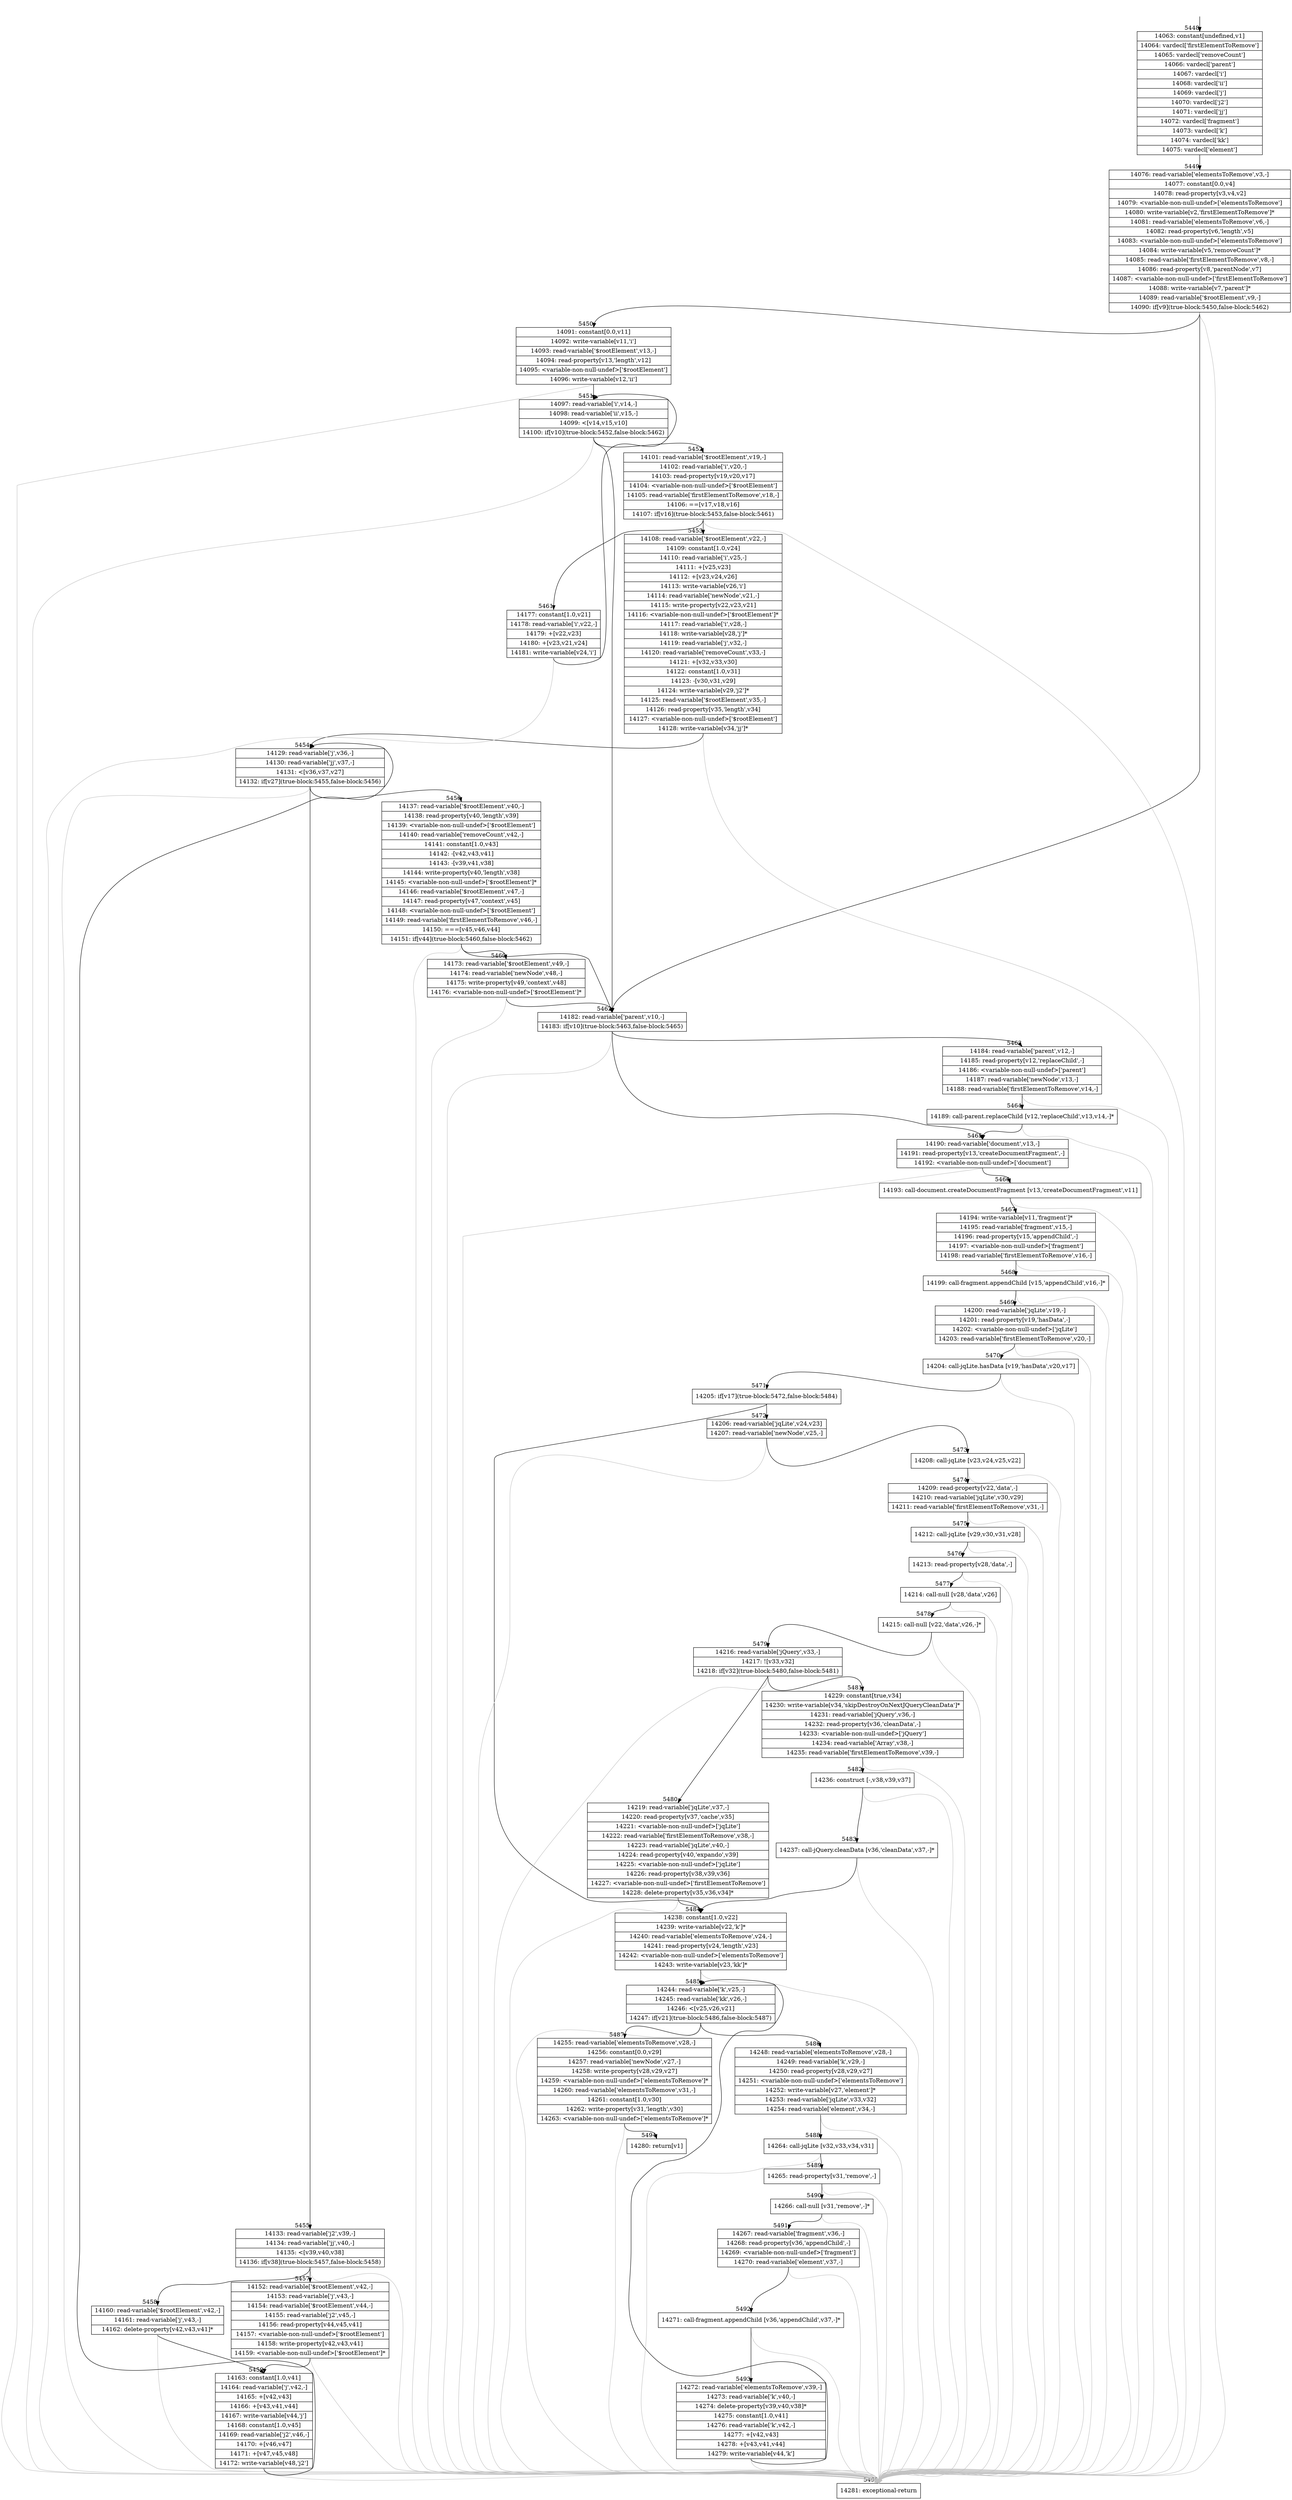 digraph {
rankdir="TD"
BB_entry403[shape=none,label=""];
BB_entry403 -> BB5448 [tailport=s, headport=n, headlabel="    5448"]
BB5448 [shape=record label="{14063: constant[undefined,v1]|14064: vardecl['firstElementToRemove']|14065: vardecl['removeCount']|14066: vardecl['parent']|14067: vardecl['i']|14068: vardecl['ii']|14069: vardecl['j']|14070: vardecl['j2']|14071: vardecl['jj']|14072: vardecl['fragment']|14073: vardecl['k']|14074: vardecl['kk']|14075: vardecl['element']}" ] 
BB5448 -> BB5449 [tailport=s, headport=n, headlabel="      5449"]
BB5449 [shape=record label="{14076: read-variable['elementsToRemove',v3,-]|14077: constant[0.0,v4]|14078: read-property[v3,v4,v2]|14079: \<variable-non-null-undef\>['elementsToRemove']|14080: write-variable[v2,'firstElementToRemove']*|14081: read-variable['elementsToRemove',v6,-]|14082: read-property[v6,'length',v5]|14083: \<variable-non-null-undef\>['elementsToRemove']|14084: write-variable[v5,'removeCount']*|14085: read-variable['firstElementToRemove',v8,-]|14086: read-property[v8,'parentNode',v7]|14087: \<variable-non-null-undef\>['firstElementToRemove']|14088: write-variable[v7,'parent']*|14089: read-variable['$rootElement',v9,-]|14090: if[v9](true-block:5450,false-block:5462)}" ] 
BB5449 -> BB5450 [tailport=s, headport=n, headlabel="      5450"]
BB5449 -> BB5462 [tailport=s, headport=n, headlabel="      5462"]
BB5449 -> BB5495 [tailport=s, headport=n, color=gray, headlabel="      5495"]
BB5450 [shape=record label="{14091: constant[0.0,v11]|14092: write-variable[v11,'i']|14093: read-variable['$rootElement',v13,-]|14094: read-property[v13,'length',v12]|14095: \<variable-non-null-undef\>['$rootElement']|14096: write-variable[v12,'ii']}" ] 
BB5450 -> BB5451 [tailport=s, headport=n, headlabel="      5451"]
BB5450 -> BB5495 [tailport=s, headport=n, color=gray]
BB5451 [shape=record label="{14097: read-variable['i',v14,-]|14098: read-variable['ii',v15,-]|14099: \<[v14,v15,v10]|14100: if[v10](true-block:5452,false-block:5462)}" ] 
BB5451 -> BB5452 [tailport=s, headport=n, headlabel="      5452"]
BB5451 -> BB5462 [tailport=s, headport=n]
BB5451 -> BB5495 [tailport=s, headport=n, color=gray]
BB5452 [shape=record label="{14101: read-variable['$rootElement',v19,-]|14102: read-variable['i',v20,-]|14103: read-property[v19,v20,v17]|14104: \<variable-non-null-undef\>['$rootElement']|14105: read-variable['firstElementToRemove',v18,-]|14106: ==[v17,v18,v16]|14107: if[v16](true-block:5453,false-block:5461)}" ] 
BB5452 -> BB5453 [tailport=s, headport=n, headlabel="      5453"]
BB5452 -> BB5461 [tailport=s, headport=n, headlabel="      5461"]
BB5452 -> BB5495 [tailport=s, headport=n, color=gray]
BB5453 [shape=record label="{14108: read-variable['$rootElement',v22,-]|14109: constant[1.0,v24]|14110: read-variable['i',v25,-]|14111: +[v25,v23]|14112: +[v23,v24,v26]|14113: write-variable[v26,'i']|14114: read-variable['newNode',v21,-]|14115: write-property[v22,v23,v21]|14116: \<variable-non-null-undef\>['$rootElement']*|14117: read-variable['i',v28,-]|14118: write-variable[v28,'j']*|14119: read-variable['j',v32,-]|14120: read-variable['removeCount',v33,-]|14121: +[v32,v33,v30]|14122: constant[1.0,v31]|14123: -[v30,v31,v29]|14124: write-variable[v29,'j2']*|14125: read-variable['$rootElement',v35,-]|14126: read-property[v35,'length',v34]|14127: \<variable-non-null-undef\>['$rootElement']|14128: write-variable[v34,'jj']*}" ] 
BB5453 -> BB5454 [tailport=s, headport=n, headlabel="      5454"]
BB5453 -> BB5495 [tailport=s, headport=n, color=gray]
BB5454 [shape=record label="{14129: read-variable['j',v36,-]|14130: read-variable['jj',v37,-]|14131: \<[v36,v37,v27]|14132: if[v27](true-block:5455,false-block:5456)}" ] 
BB5454 -> BB5455 [tailport=s, headport=n, headlabel="      5455"]
BB5454 -> BB5456 [tailport=s, headport=n, headlabel="      5456"]
BB5454 -> BB5495 [tailport=s, headport=n, color=gray]
BB5455 [shape=record label="{14133: read-variable['j2',v39,-]|14134: read-variable['jj',v40,-]|14135: \<[v39,v40,v38]|14136: if[v38](true-block:5457,false-block:5458)}" ] 
BB5455 -> BB5457 [tailport=s, headport=n, headlabel="      5457"]
BB5455 -> BB5458 [tailport=s, headport=n, headlabel="      5458"]
BB5455 -> BB5495 [tailport=s, headport=n, color=gray]
BB5456 [shape=record label="{14137: read-variable['$rootElement',v40,-]|14138: read-property[v40,'length',v39]|14139: \<variable-non-null-undef\>['$rootElement']|14140: read-variable['removeCount',v42,-]|14141: constant[1.0,v43]|14142: -[v42,v43,v41]|14143: -[v39,v41,v38]|14144: write-property[v40,'length',v38]|14145: \<variable-non-null-undef\>['$rootElement']*|14146: read-variable['$rootElement',v47,-]|14147: read-property[v47,'context',v45]|14148: \<variable-non-null-undef\>['$rootElement']|14149: read-variable['firstElementToRemove',v46,-]|14150: ===[v45,v46,v44]|14151: if[v44](true-block:5460,false-block:5462)}" ] 
BB5456 -> BB5460 [tailport=s, headport=n, headlabel="      5460"]
BB5456 -> BB5462 [tailport=s, headport=n]
BB5456 -> BB5495 [tailport=s, headport=n, color=gray]
BB5457 [shape=record label="{14152: read-variable['$rootElement',v42,-]|14153: read-variable['j',v43,-]|14154: read-variable['$rootElement',v44,-]|14155: read-variable['j2',v45,-]|14156: read-property[v44,v45,v41]|14157: \<variable-non-null-undef\>['$rootElement']|14158: write-property[v42,v43,v41]|14159: \<variable-non-null-undef\>['$rootElement']*}" ] 
BB5457 -> BB5459 [tailport=s, headport=n, headlabel="      5459"]
BB5457 -> BB5495 [tailport=s, headport=n, color=gray]
BB5458 [shape=record label="{14160: read-variable['$rootElement',v42,-]|14161: read-variable['j',v43,-]|14162: delete-property[v42,v43,v41]*}" ] 
BB5458 -> BB5459 [tailport=s, headport=n]
BB5458 -> BB5495 [tailport=s, headport=n, color=gray]
BB5459 [shape=record label="{14163: constant[1.0,v41]|14164: read-variable['j',v42,-]|14165: +[v42,v43]|14166: +[v43,v41,v44]|14167: write-variable[v44,'j']|14168: constant[1.0,v45]|14169: read-variable['j2',v46,-]|14170: +[v46,v47]|14171: +[v47,v45,v48]|14172: write-variable[v48,'j2']}" ] 
BB5459 -> BB5454 [tailport=s, headport=n]
BB5459 -> BB5495 [tailport=s, headport=n, color=gray]
BB5460 [shape=record label="{14173: read-variable['$rootElement',v49,-]|14174: read-variable['newNode',v48,-]|14175: write-property[v49,'context',v48]|14176: \<variable-non-null-undef\>['$rootElement']*}" ] 
BB5460 -> BB5462 [tailport=s, headport=n]
BB5460 -> BB5495 [tailport=s, headport=n, color=gray]
BB5461 [shape=record label="{14177: constant[1.0,v21]|14178: read-variable['i',v22,-]|14179: +[v22,v23]|14180: +[v23,v21,v24]|14181: write-variable[v24,'i']}" ] 
BB5461 -> BB5451 [tailport=s, headport=n]
BB5461 -> BB5495 [tailport=s, headport=n, color=gray]
BB5462 [shape=record label="{14182: read-variable['parent',v10,-]|14183: if[v10](true-block:5463,false-block:5465)}" ] 
BB5462 -> BB5463 [tailport=s, headport=n, headlabel="      5463"]
BB5462 -> BB5465 [tailport=s, headport=n, headlabel="      5465"]
BB5462 -> BB5495 [tailport=s, headport=n, color=gray]
BB5463 [shape=record label="{14184: read-variable['parent',v12,-]|14185: read-property[v12,'replaceChild',-]|14186: \<variable-non-null-undef\>['parent']|14187: read-variable['newNode',v13,-]|14188: read-variable['firstElementToRemove',v14,-]}" ] 
BB5463 -> BB5464 [tailport=s, headport=n, headlabel="      5464"]
BB5463 -> BB5495 [tailport=s, headport=n, color=gray]
BB5464 [shape=record label="{14189: call-parent.replaceChild [v12,'replaceChild',v13,v14,-]*}" ] 
BB5464 -> BB5465 [tailport=s, headport=n]
BB5464 -> BB5495 [tailport=s, headport=n, color=gray]
BB5465 [shape=record label="{14190: read-variable['document',v13,-]|14191: read-property[v13,'createDocumentFragment',-]|14192: \<variable-non-null-undef\>['document']}" ] 
BB5465 -> BB5466 [tailport=s, headport=n, headlabel="      5466"]
BB5465 -> BB5495 [tailport=s, headport=n, color=gray]
BB5466 [shape=record label="{14193: call-document.createDocumentFragment [v13,'createDocumentFragment',v11]}" ] 
BB5466 -> BB5467 [tailport=s, headport=n, headlabel="      5467"]
BB5466 -> BB5495 [tailport=s, headport=n, color=gray]
BB5467 [shape=record label="{14194: write-variable[v11,'fragment']*|14195: read-variable['fragment',v15,-]|14196: read-property[v15,'appendChild',-]|14197: \<variable-non-null-undef\>['fragment']|14198: read-variable['firstElementToRemove',v16,-]}" ] 
BB5467 -> BB5468 [tailport=s, headport=n, headlabel="      5468"]
BB5467 -> BB5495 [tailport=s, headport=n, color=gray]
BB5468 [shape=record label="{14199: call-fragment.appendChild [v15,'appendChild',v16,-]*}" ] 
BB5468 -> BB5469 [tailport=s, headport=n, headlabel="      5469"]
BB5468 -> BB5495 [tailport=s, headport=n, color=gray]
BB5469 [shape=record label="{14200: read-variable['jqLite',v19,-]|14201: read-property[v19,'hasData',-]|14202: \<variable-non-null-undef\>['jqLite']|14203: read-variable['firstElementToRemove',v20,-]}" ] 
BB5469 -> BB5470 [tailport=s, headport=n, headlabel="      5470"]
BB5469 -> BB5495 [tailport=s, headport=n, color=gray]
BB5470 [shape=record label="{14204: call-jqLite.hasData [v19,'hasData',v20,v17]}" ] 
BB5470 -> BB5471 [tailport=s, headport=n, headlabel="      5471"]
BB5470 -> BB5495 [tailport=s, headport=n, color=gray]
BB5471 [shape=record label="{14205: if[v17](true-block:5472,false-block:5484)}" ] 
BB5471 -> BB5472 [tailport=s, headport=n, headlabel="      5472"]
BB5471 -> BB5484 [tailport=s, headport=n, headlabel="      5484"]
BB5472 [shape=record label="{14206: read-variable['jqLite',v24,v23]|14207: read-variable['newNode',v25,-]}" ] 
BB5472 -> BB5473 [tailport=s, headport=n, headlabel="      5473"]
BB5472 -> BB5495 [tailport=s, headport=n, color=gray]
BB5473 [shape=record label="{14208: call-jqLite [v23,v24,v25,v22]}" ] 
BB5473 -> BB5474 [tailport=s, headport=n, headlabel="      5474"]
BB5473 -> BB5495 [tailport=s, headport=n, color=gray]
BB5474 [shape=record label="{14209: read-property[v22,'data',-]|14210: read-variable['jqLite',v30,v29]|14211: read-variable['firstElementToRemove',v31,-]}" ] 
BB5474 -> BB5475 [tailport=s, headport=n, headlabel="      5475"]
BB5474 -> BB5495 [tailport=s, headport=n, color=gray]
BB5475 [shape=record label="{14212: call-jqLite [v29,v30,v31,v28]}" ] 
BB5475 -> BB5476 [tailport=s, headport=n, headlabel="      5476"]
BB5475 -> BB5495 [tailport=s, headport=n, color=gray]
BB5476 [shape=record label="{14213: read-property[v28,'data',-]}" ] 
BB5476 -> BB5477 [tailport=s, headport=n, headlabel="      5477"]
BB5476 -> BB5495 [tailport=s, headport=n, color=gray]
BB5477 [shape=record label="{14214: call-null [v28,'data',v26]}" ] 
BB5477 -> BB5478 [tailport=s, headport=n, headlabel="      5478"]
BB5477 -> BB5495 [tailport=s, headport=n, color=gray]
BB5478 [shape=record label="{14215: call-null [v22,'data',v26,-]*}" ] 
BB5478 -> BB5479 [tailport=s, headport=n, headlabel="      5479"]
BB5478 -> BB5495 [tailport=s, headport=n, color=gray]
BB5479 [shape=record label="{14216: read-variable['jQuery',v33,-]|14217: ![v33,v32]|14218: if[v32](true-block:5480,false-block:5481)}" ] 
BB5479 -> BB5480 [tailport=s, headport=n, headlabel="      5480"]
BB5479 -> BB5481 [tailport=s, headport=n, headlabel="      5481"]
BB5479 -> BB5495 [tailport=s, headport=n, color=gray]
BB5480 [shape=record label="{14219: read-variable['jqLite',v37,-]|14220: read-property[v37,'cache',v35]|14221: \<variable-non-null-undef\>['jqLite']|14222: read-variable['firstElementToRemove',v38,-]|14223: read-variable['jqLite',v40,-]|14224: read-property[v40,'expando',v39]|14225: \<variable-non-null-undef\>['jqLite']|14226: read-property[v38,v39,v36]|14227: \<variable-non-null-undef\>['firstElementToRemove']|14228: delete-property[v35,v36,v34]*}" ] 
BB5480 -> BB5484 [tailport=s, headport=n]
BB5480 -> BB5495 [tailport=s, headport=n, color=gray]
BB5481 [shape=record label="{14229: constant[true,v34]|14230: write-variable[v34,'skipDestroyOnNextJQueryCleanData']*|14231: read-variable['jQuery',v36,-]|14232: read-property[v36,'cleanData',-]|14233: \<variable-non-null-undef\>['jQuery']|14234: read-variable['Array',v38,-]|14235: read-variable['firstElementToRemove',v39,-]}" ] 
BB5481 -> BB5482 [tailport=s, headport=n, headlabel="      5482"]
BB5481 -> BB5495 [tailport=s, headport=n, color=gray]
BB5482 [shape=record label="{14236: construct [-,v38,v39,v37]}" ] 
BB5482 -> BB5483 [tailport=s, headport=n, headlabel="      5483"]
BB5482 -> BB5495 [tailport=s, headport=n, color=gray]
BB5483 [shape=record label="{14237: call-jQuery.cleanData [v36,'cleanData',v37,-]*}" ] 
BB5483 -> BB5484 [tailport=s, headport=n]
BB5483 -> BB5495 [tailport=s, headport=n, color=gray]
BB5484 [shape=record label="{14238: constant[1.0,v22]|14239: write-variable[v22,'k']*|14240: read-variable['elementsToRemove',v24,-]|14241: read-property[v24,'length',v23]|14242: \<variable-non-null-undef\>['elementsToRemove']|14243: write-variable[v23,'kk']*}" ] 
BB5484 -> BB5485 [tailport=s, headport=n, headlabel="      5485"]
BB5484 -> BB5495 [tailport=s, headport=n, color=gray]
BB5485 [shape=record label="{14244: read-variable['k',v25,-]|14245: read-variable['kk',v26,-]|14246: \<[v25,v26,v21]|14247: if[v21](true-block:5486,false-block:5487)}" ] 
BB5485 -> BB5486 [tailport=s, headport=n, headlabel="      5486"]
BB5485 -> BB5487 [tailport=s, headport=n, headlabel="      5487"]
BB5485 -> BB5495 [tailport=s, headport=n, color=gray]
BB5486 [shape=record label="{14248: read-variable['elementsToRemove',v28,-]|14249: read-variable['k',v29,-]|14250: read-property[v28,v29,v27]|14251: \<variable-non-null-undef\>['elementsToRemove']|14252: write-variable[v27,'element']*|14253: read-variable['jqLite',v33,v32]|14254: read-variable['element',v34,-]}" ] 
BB5486 -> BB5488 [tailport=s, headport=n, headlabel="      5488"]
BB5486 -> BB5495 [tailport=s, headport=n, color=gray]
BB5487 [shape=record label="{14255: read-variable['elementsToRemove',v28,-]|14256: constant[0.0,v29]|14257: read-variable['newNode',v27,-]|14258: write-property[v28,v29,v27]|14259: \<variable-non-null-undef\>['elementsToRemove']*|14260: read-variable['elementsToRemove',v31,-]|14261: constant[1.0,v30]|14262: write-property[v31,'length',v30]|14263: \<variable-non-null-undef\>['elementsToRemove']*}" ] 
BB5487 -> BB5494 [tailport=s, headport=n, headlabel="      5494"]
BB5487 -> BB5495 [tailport=s, headport=n, color=gray]
BB5488 [shape=record label="{14264: call-jqLite [v32,v33,v34,v31]}" ] 
BB5488 -> BB5489 [tailport=s, headport=n, headlabel="      5489"]
BB5488 -> BB5495 [tailport=s, headport=n, color=gray]
BB5489 [shape=record label="{14265: read-property[v31,'remove',-]}" ] 
BB5489 -> BB5490 [tailport=s, headport=n, headlabel="      5490"]
BB5489 -> BB5495 [tailport=s, headport=n, color=gray]
BB5490 [shape=record label="{14266: call-null [v31,'remove',-]*}" ] 
BB5490 -> BB5491 [tailport=s, headport=n, headlabel="      5491"]
BB5490 -> BB5495 [tailport=s, headport=n, color=gray]
BB5491 [shape=record label="{14267: read-variable['fragment',v36,-]|14268: read-property[v36,'appendChild',-]|14269: \<variable-non-null-undef\>['fragment']|14270: read-variable['element',v37,-]}" ] 
BB5491 -> BB5492 [tailport=s, headport=n, headlabel="      5492"]
BB5491 -> BB5495 [tailport=s, headport=n, color=gray]
BB5492 [shape=record label="{14271: call-fragment.appendChild [v36,'appendChild',v37,-]*}" ] 
BB5492 -> BB5493 [tailport=s, headport=n, headlabel="      5493"]
BB5492 -> BB5495 [tailport=s, headport=n, color=gray]
BB5493 [shape=record label="{14272: read-variable['elementsToRemove',v39,-]|14273: read-variable['k',v40,-]|14274: delete-property[v39,v40,v38]*|14275: constant[1.0,v41]|14276: read-variable['k',v42,-]|14277: +[v42,v43]|14278: +[v43,v41,v44]|14279: write-variable[v44,'k']}" ] 
BB5493 -> BB5485 [tailport=s, headport=n]
BB5493 -> BB5495 [tailport=s, headport=n, color=gray]
BB5494 [shape=record label="{14280: return[v1]}" ] 
BB5495 [shape=record label="{14281: exceptional-return}" ] 
//#$~ 8641
}
